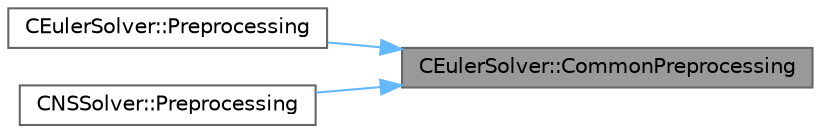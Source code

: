 digraph "CEulerSolver::CommonPreprocessing"
{
 // LATEX_PDF_SIZE
  bgcolor="transparent";
  edge [fontname=Helvetica,fontsize=10,labelfontname=Helvetica,labelfontsize=10];
  node [fontname=Helvetica,fontsize=10,shape=box,height=0.2,width=0.4];
  rankdir="RL";
  Node1 [id="Node000001",label="CEulerSolver::CommonPreprocessing",height=0.2,width=0.4,color="gray40", fillcolor="grey60", style="filled", fontcolor="black",tooltip="Preprocessing actions common to the Euler and NS solvers."];
  Node1 -> Node2 [id="edge1_Node000001_Node000002",dir="back",color="steelblue1",style="solid",tooltip=" "];
  Node2 [id="Node000002",label="CEulerSolver::Preprocessing",height=0.2,width=0.4,color="grey40", fillcolor="white", style="filled",URL="$classCEulerSolver.html#ab08b6aa95648e7ab973f9f247fe54b31",tooltip="Compute primitive variables and their gradients."];
  Node1 -> Node3 [id="edge2_Node000001_Node000003",dir="back",color="steelblue1",style="solid",tooltip=" "];
  Node3 [id="Node000003",label="CNSSolver::Preprocessing",height=0.2,width=0.4,color="grey40", fillcolor="white", style="filled",URL="$classCNSSolver.html#af83e7cb773797239cdc98fc4d202d32f",tooltip="Restart residual and compute gradients."];
}

